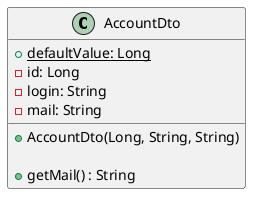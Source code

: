 @startuml
class AccountDto {
   + {static} defaultValue: Long
   - id: Long
   - login: String
   - mail: String

   + AccountDto(Long, String, String)

    + getMail() : String
}
@enduml
